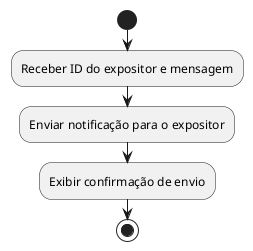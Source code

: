 @startuml
start

:Receber ID do expositor e mensagem;
:Enviar notificação para o expositor;
:Exibir confirmação de envio;
stop
@enduml